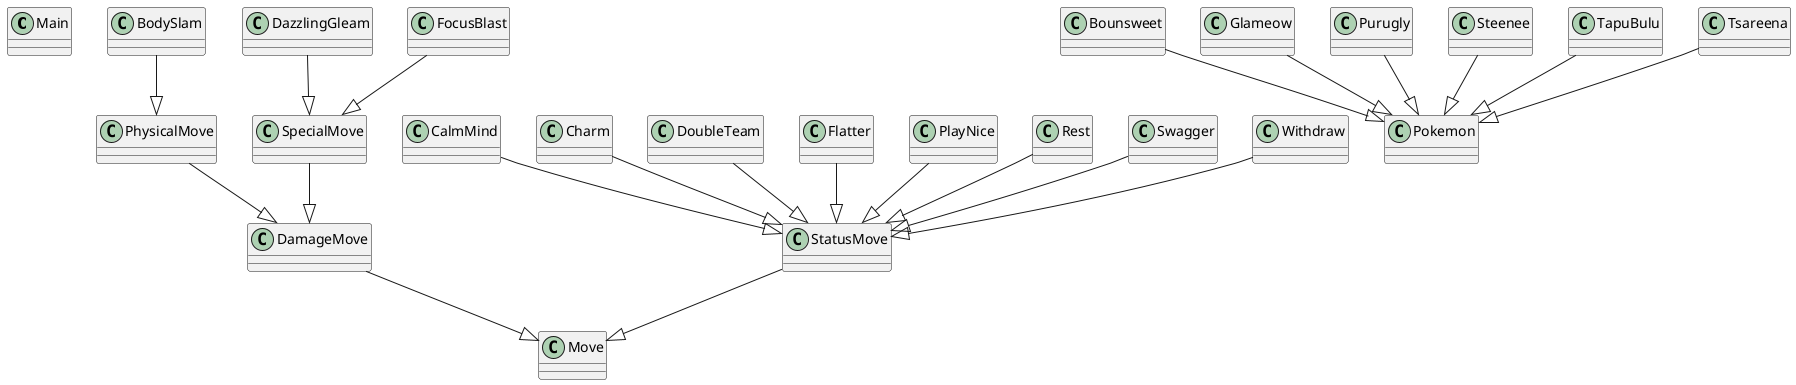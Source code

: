 @startuml
top to bottom direction
class Main
class BodySlam
class DazzlingGleam
class FocusBlast
class CalmMind
class Charm
class DoubleTeam
class Flatter
class PlayNice
class Rest
class Swagger
class Withdraw
class Move
class DamageMove
class PhysicalMove
class StatusMove
class SpecialMove
class Pokemon
class Bounsweet
class Glameow
class Purugly
class Steenee
class TapuBulu
class Tsareena
BodySlam -[plain]-^ PhysicalMove
DazzlingGleam -[plain]-^ SpecialMove
FocusBlast -[plain]-^ SpecialMove
CalmMind -[plain]-^ StatusMove
Charm -[plain]-^ StatusMove
DoubleTeam -[plain]-^ StatusMove
Flatter -[plain]-^ StatusMove
PlayNice -[plain]-^ StatusMove
Rest -[plain]-^ StatusMove
Swagger -[plain]-^ StatusMove
Withdraw -[plain]-^ StatusMove
DamageMove -[plain]-^ Move
StatusMove -[plain]-^ Move
PhysicalMove -[plain]-^ DamageMove
SpecialMove -[plain]-^ DamageMove
Bounsweet -[plain]-^ Pokemon
Glameow -[plain]-^ Pokemon
Purugly -[plain]-^ Pokemon
Steenee -[plain]-^ Pokemon
TapuBulu -[plain]-^ Pokemon
Tsareena -[plain]-^ Pokemon
@enduml
